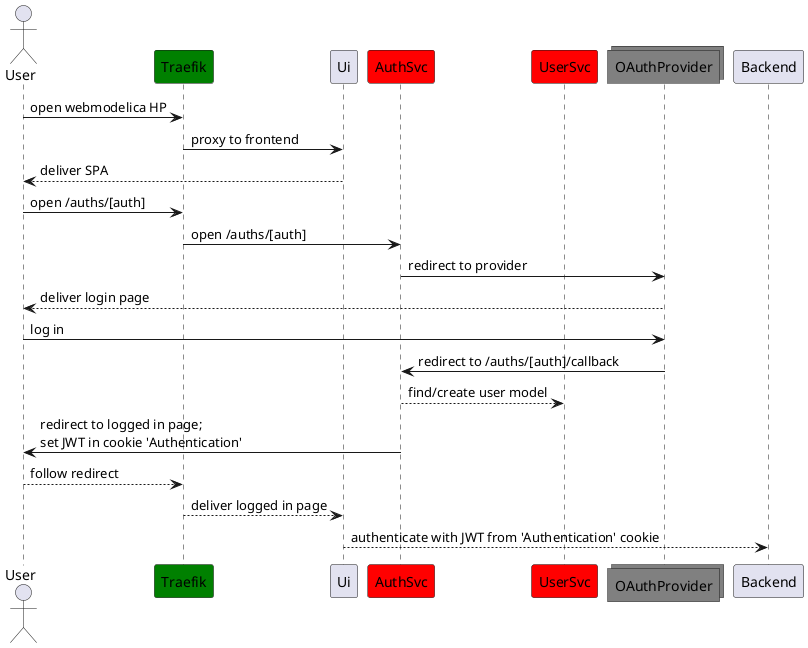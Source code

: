 @startuml
actor User
participant User
participant Traefik #green
participant Ui
participant AuthSvc #red
participant UserSvc #red
collections OAuthProvider #grey
participant Backend

User -> Traefik : open webmodelica HP
Traefik -> Ui : proxy to frontend
User <-- Ui : deliver SPA
User -> Traefik : open /auths/[auth]
Traefik -> AuthSvc : open /auths/[auth]
AuthSvc -> OAuthProvider : redirect to provider
OAuthProvider --> User : deliver login page
User -> OAuthProvider : log in
OAuthProvider -> AuthSvc : redirect to /auths/[auth]/callback
AuthSvc --> UserSvc : find/create user model
AuthSvc -> User : redirect to logged in page;\nset JWT in cookie 'Authentication'
User --> Traefik : follow redirect
Traefik --> Ui : deliver logged in page
Ui --> Backend : authenticate with JWT from 'Authentication' cookie
@enduml
